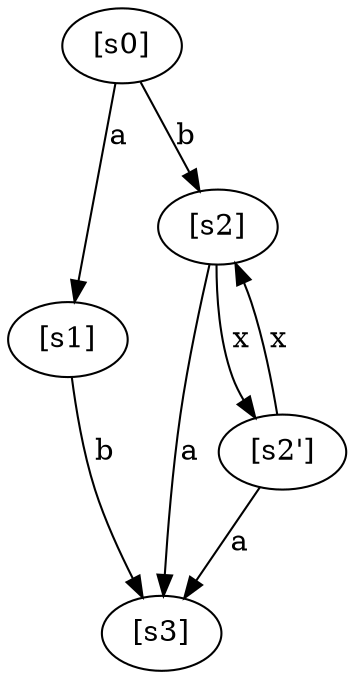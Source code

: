 digraph G {
    node [width=0.5];
xf49880 [label="[s0]"]
xf49958 [label="[s1]"]
xf499f0 [label="[s2]"]
xf49a88 [label="[s3]"]
xf4ab30 [label="[s2']"]
xf49880 -> xf49958 [label="a"]
xf49880 -> xf499f0 [label="b"]
xf49958 -> xf49a88 [label="b"]
xf499f0 -> xf49a88 [label="a"]
xf499f0 -> xf4ab30 [label="x"]
xf4ab30 -> xf499f0 [label="x"]
xf4ab30 -> xf49a88 [label="a"]
}
